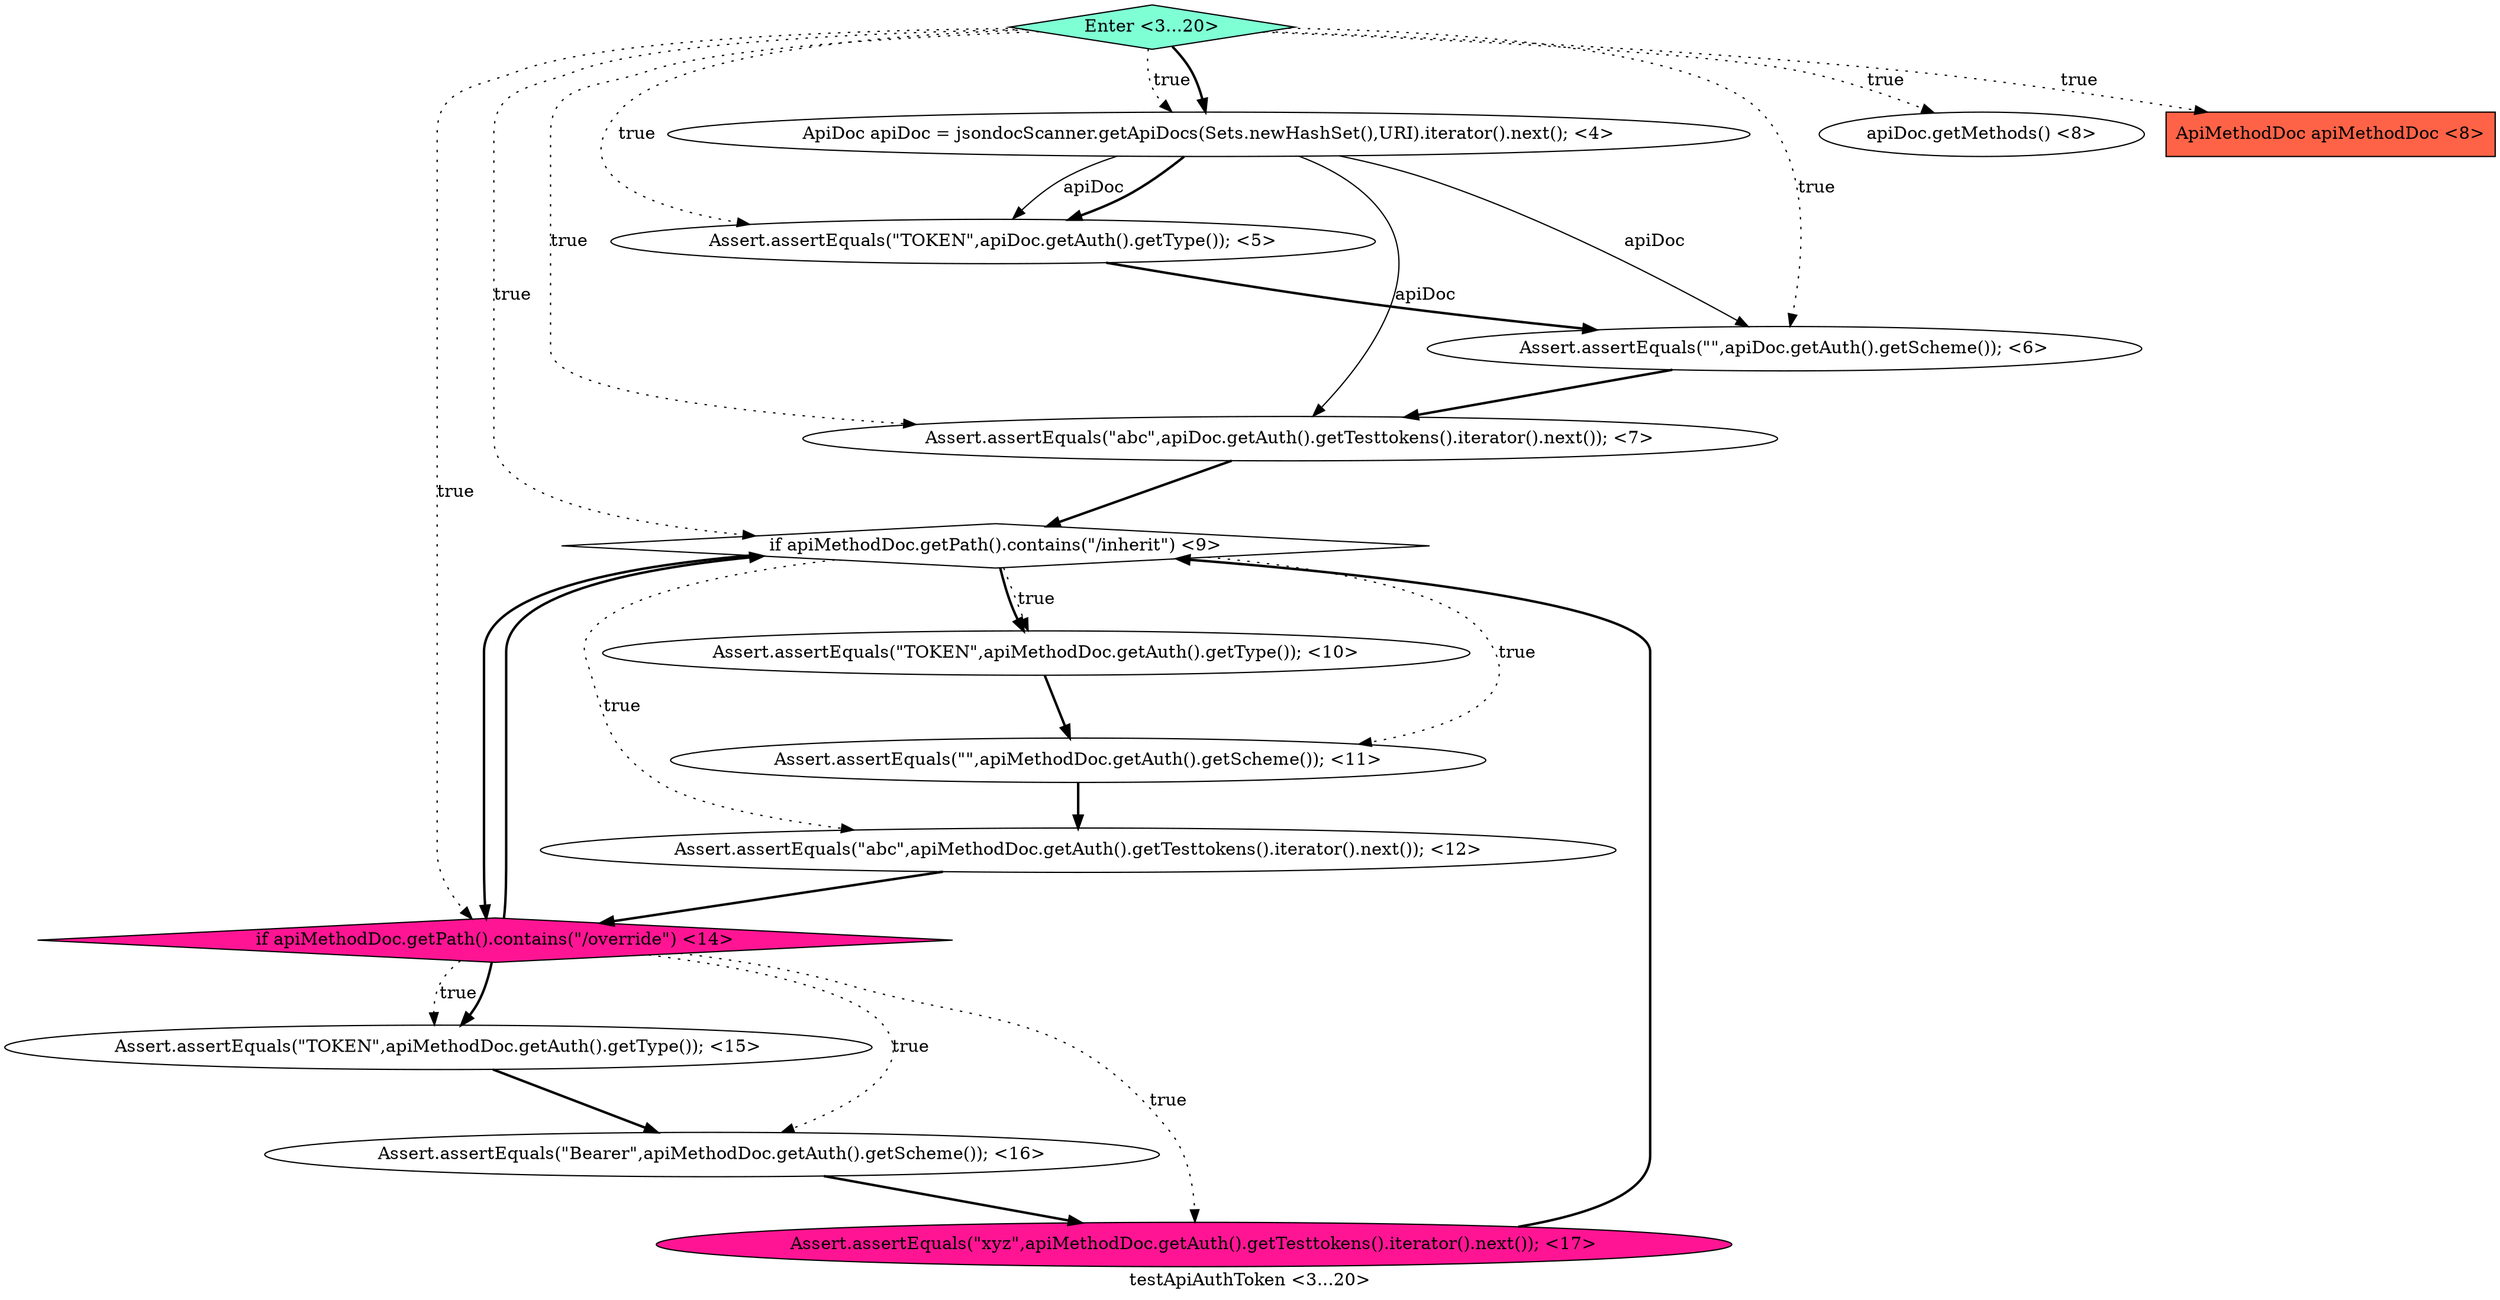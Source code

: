 digraph PDG {
label = "testApiAuthToken <3...20>";
0.1 [style = filled, label = "Assert.assertEquals(\"TOKEN\",apiDoc.getAuth().getType()); <5>", fillcolor = white, shape = ellipse];
0.13 [style = filled, label = "Assert.assertEquals(\"xyz\",apiMethodDoc.getAuth().getTesttokens().iterator().next()); <17>", fillcolor = deeppink, shape = ellipse];
0.2 [style = filled, label = "Assert.assertEquals(\"\",apiDoc.getAuth().getScheme()); <6>", fillcolor = white, shape = ellipse];
0.8 [style = filled, label = "Assert.assertEquals(\"\",apiMethodDoc.getAuth().getScheme()); <11>", fillcolor = white, shape = ellipse];
0.9 [style = filled, label = "Assert.assertEquals(\"abc\",apiMethodDoc.getAuth().getTesttokens().iterator().next()); <12>", fillcolor = white, shape = ellipse];
0.11 [style = filled, label = "Assert.assertEquals(\"TOKEN\",apiMethodDoc.getAuth().getType()); <15>", fillcolor = white, shape = ellipse];
0.5 [style = filled, label = "apiDoc.getMethods() <8>", fillcolor = white, shape = ellipse];
0.14 [style = filled, label = "Enter <3...20>", fillcolor = aquamarine, shape = diamond];
0.4 [style = filled, label = "ApiMethodDoc apiMethodDoc <8>", fillcolor = tomato, shape = box];
0.3 [style = filled, label = "Assert.assertEquals(\"abc\",apiDoc.getAuth().getTesttokens().iterator().next()); <7>", fillcolor = white, shape = ellipse];
0.0 [style = filled, label = "ApiDoc apiDoc = jsondocScanner.getApiDocs(Sets.newHashSet(),URI).iterator().next(); <4>", fillcolor = white, shape = ellipse];
0.6 [style = filled, label = "if apiMethodDoc.getPath().contains(\"/inherit\") <9>", fillcolor = white, shape = diamond];
0.12 [style = filled, label = "Assert.assertEquals(\"Bearer\",apiMethodDoc.getAuth().getScheme()); <16>", fillcolor = white, shape = ellipse];
0.7 [style = filled, label = "Assert.assertEquals(\"TOKEN\",apiMethodDoc.getAuth().getType()); <10>", fillcolor = white, shape = ellipse];
0.10 [style = filled, label = "if apiMethodDoc.getPath().contains(\"/override\") <14>", fillcolor = deeppink, shape = diamond];
0.0 -> 0.1 [style = solid, label="apiDoc"];
0.0 -> 0.1 [style = bold, label=""];
0.0 -> 0.2 [style = solid, label="apiDoc"];
0.0 -> 0.3 [style = solid, label="apiDoc"];
0.1 -> 0.2 [style = bold, label=""];
0.2 -> 0.3 [style = bold, label=""];
0.3 -> 0.6 [style = bold, label=""];
0.6 -> 0.7 [style = dotted, label="true"];
0.6 -> 0.7 [style = bold, label=""];
0.6 -> 0.8 [style = dotted, label="true"];
0.6 -> 0.9 [style = dotted, label="true"];
0.6 -> 0.10 [style = bold, label=""];
0.7 -> 0.8 [style = bold, label=""];
0.8 -> 0.9 [style = bold, label=""];
0.9 -> 0.10 [style = bold, label=""];
0.10 -> 0.6 [style = bold, label=""];
0.10 -> 0.11 [style = dotted, label="true"];
0.10 -> 0.11 [style = bold, label=""];
0.10 -> 0.12 [style = dotted, label="true"];
0.10 -> 0.13 [style = dotted, label="true"];
0.11 -> 0.12 [style = bold, label=""];
0.12 -> 0.13 [style = bold, label=""];
0.13 -> 0.6 [style = bold, label=""];
0.14 -> 0.0 [style = dotted, label="true"];
0.14 -> 0.0 [style = bold, label=""];
0.14 -> 0.1 [style = dotted, label="true"];
0.14 -> 0.2 [style = dotted, label="true"];
0.14 -> 0.3 [style = dotted, label="true"];
0.14 -> 0.4 [style = dotted, label="true"];
0.14 -> 0.5 [style = dotted, label="true"];
0.14 -> 0.6 [style = dotted, label="true"];
0.14 -> 0.10 [style = dotted, label="true"];
}
